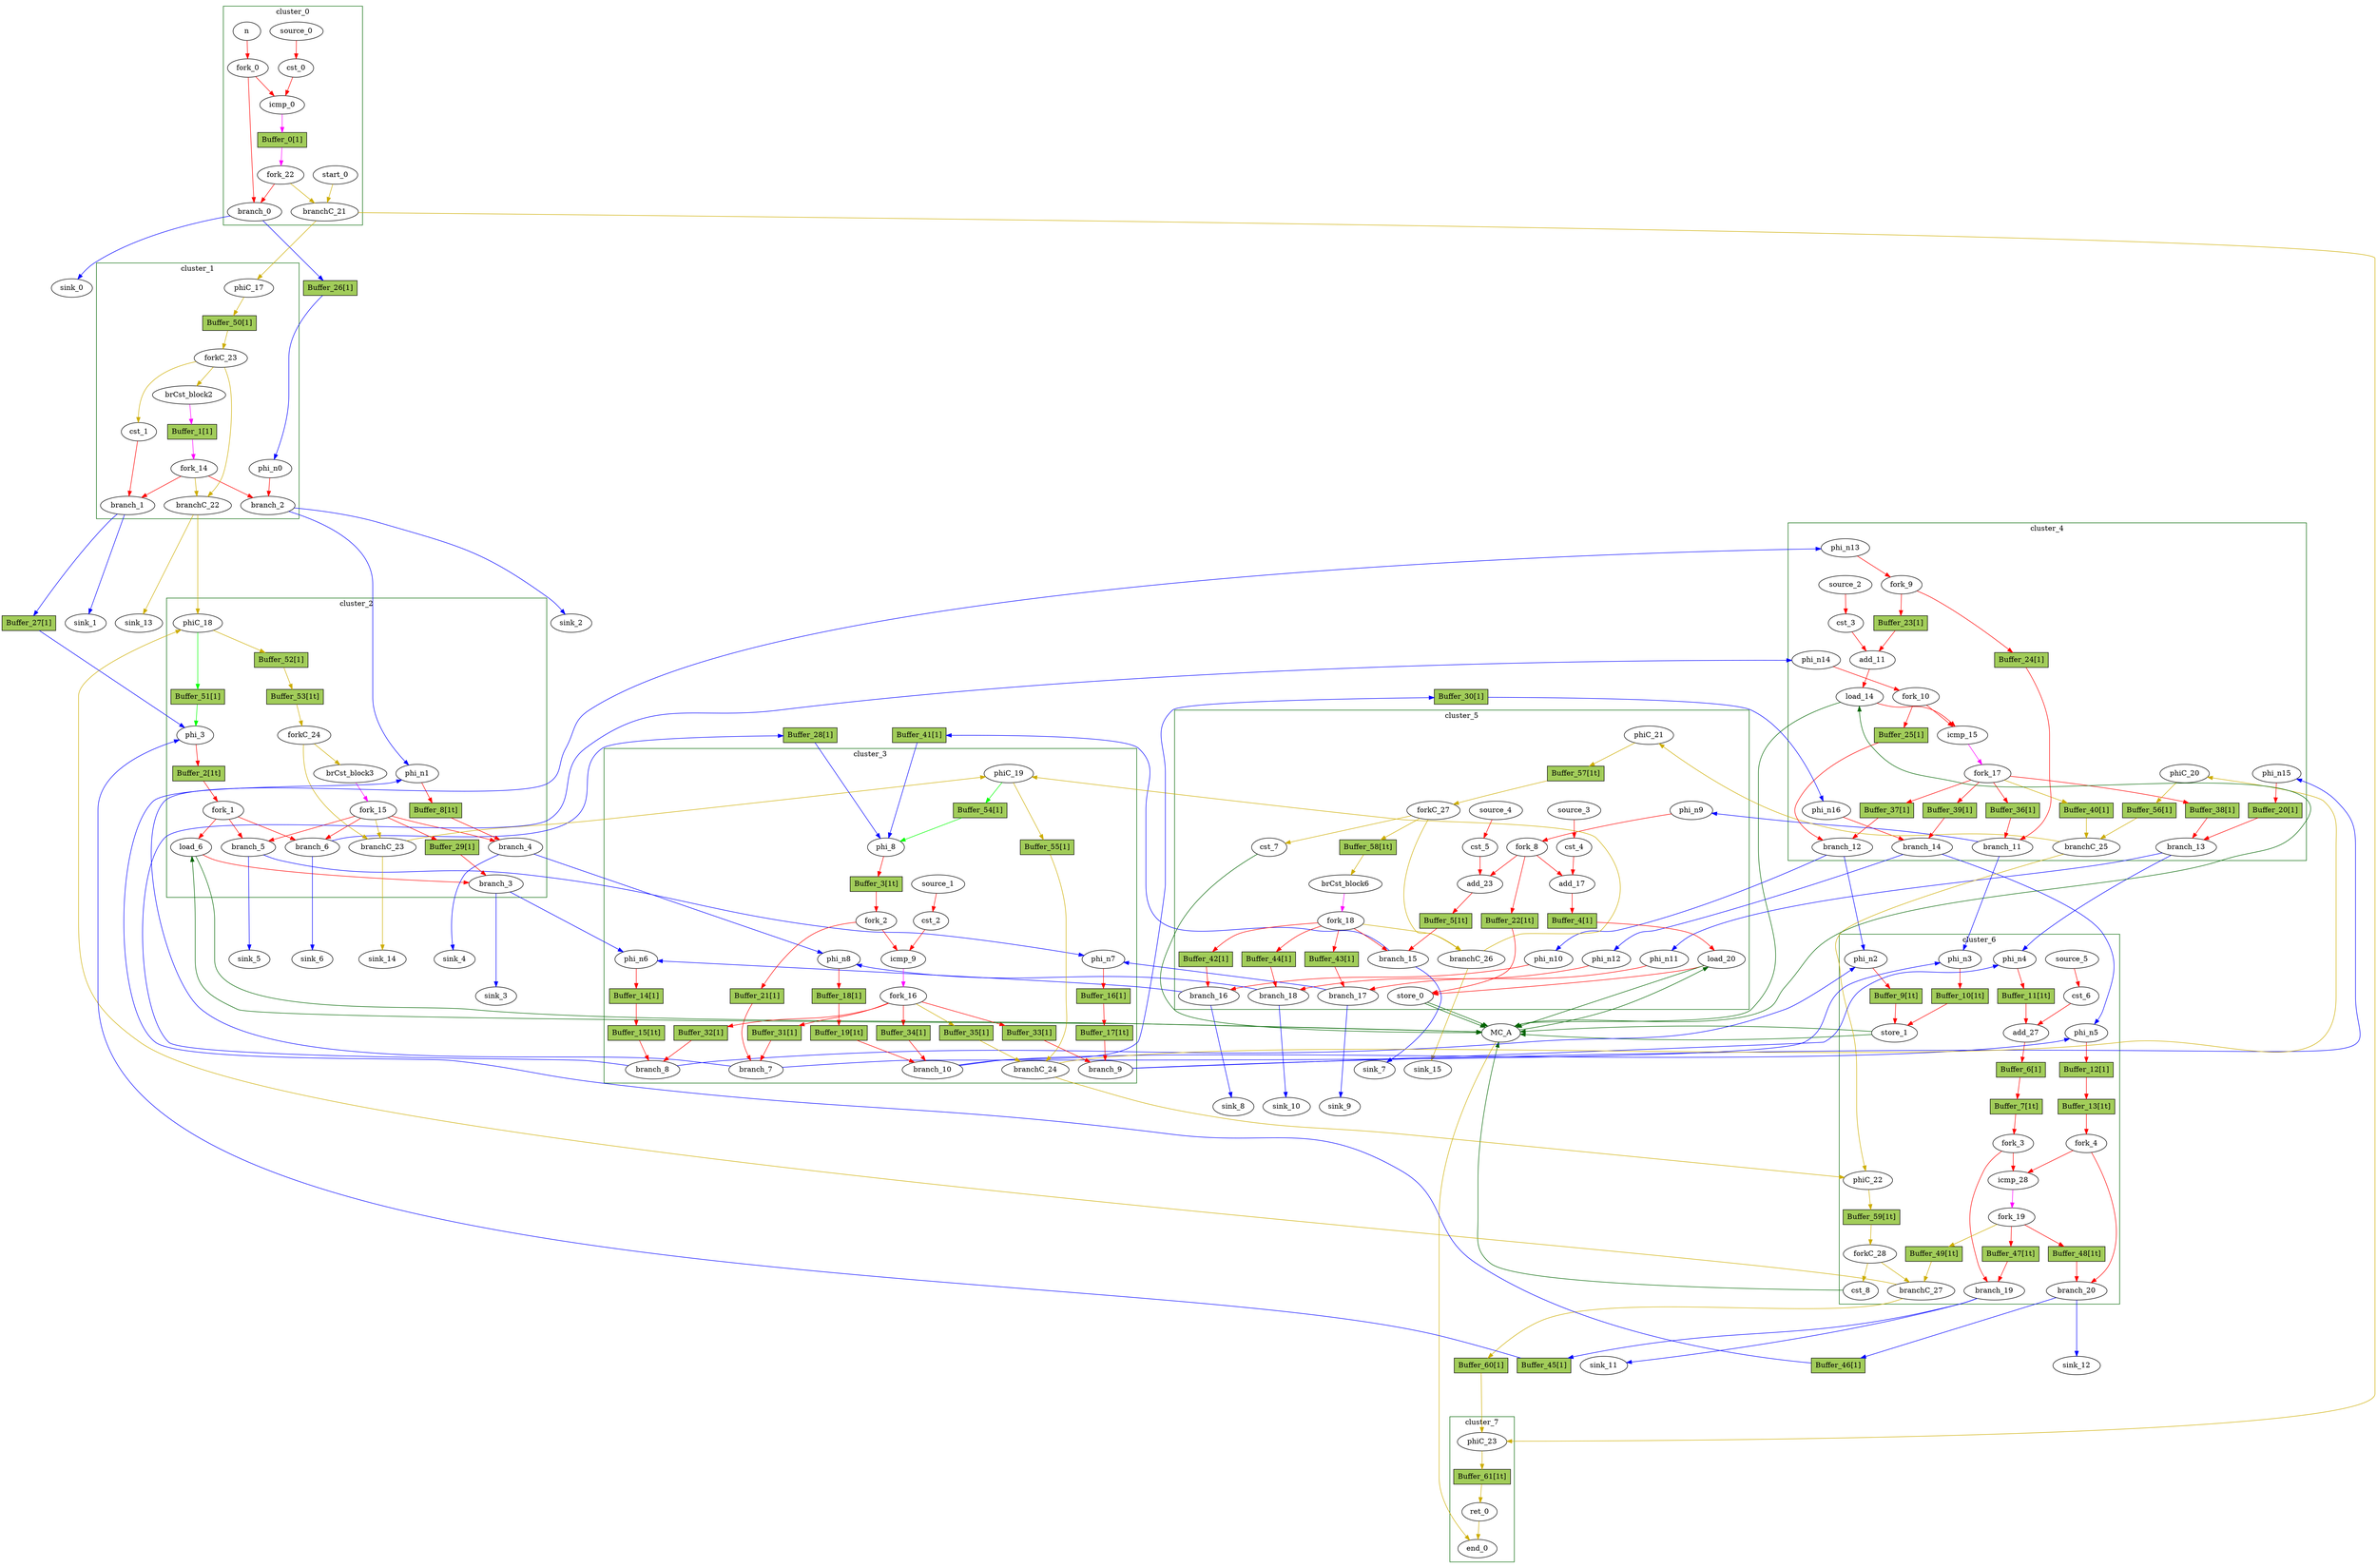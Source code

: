 Digraph G {
	splines=spline;
	subgraph cluster_cluster_6 {
	color = "darkgreen";
label = "cluster_6";
		"store_1" [type="Operator", in="in1:32 in2:32 ", out="out1:32 out2:32 ", bbID=7, II=1, delay=0.672, latency=0, op="mc_store_op", portId=1];
		"cst_6" [type="Constant", in="in1:1", out="out1:1", bbID=7, value="0x00000001"];
		"add_27" [type="Operator", in="in1:31 in2:31 ", out="out1:31 ", bbID=7, II=1, delay=2.287, latency=0, op="add_op"];
		"icmp_28" [type="Operator", in="in1:32 in2:32 ", out="out1:1 ", bbID=7, II=1, delay=1.907, latency=0, op="icmp_slt_op"];
		"phi_n2" [type="Merge", in="in1:32 in2:32 ", out="out1:32", bbID=7, delay=1.397];
		"phi_n3" [type="Merge", in="in1:32 in2:32 ", out="out1:32", bbID=7, delay=1.397];
		"phi_n4" [type="Merge", in="in1:31 in2:31 ", out="out1:31", bbID=7, delay=1.397];
		"phi_n5" [type="Merge", in="in1:32 in2:32 ", out="out1:32", bbID=7, delay=1.397];
		"fork_3" [type="Fork", in="in1:31", out="out1:31 out2:31 ", bbID=7];
		"fork_4" [type="Fork", in="in1:32", out="out1:32 out2:32 ", bbID=7];
		"branch_19" [type="Branch", in="in1:31 in2?:1", out="out1+:31 out2-:31", bbID=7];
		"branch_20" [type="Branch", in="in1:32 in2?:1", out="out1+:32 out2-:32", bbID=7];
		"fork_19" [type="Fork", in="in1:1", out="out1:1 out2:1 out3:1 ", bbID=7];
		"cst_8" [type="Constant", in="in1:1", out="out1:1", bbID=7, value="0x00000001"];
		"phiC_22" [type="Merge", in="in1:0 in2:0 ", out="out1:0", bbID=7, delay=0.0];
		"forkC_28" [type="Fork", in="in1:0", out="out1:0 out2:0 ", bbID=7];
		"branchC_27" [type="Branch", in="in1:0 in2?:1", out="out1+:0 out2-:0", bbID=7];
		"source_5" [type="Source", out="out1:1", bbID=7];
		"Buffer_6" [type="Buffer", in="in1:32", out="out1:32", bbID=3, slots=1, transparent=false, label="Buffer_6[1]", shape="box", style="filled", fillcolor="darkolivegreen3", height=0.4];
		"Buffer_7" [type="Buffer", in="in1:32", out="out1:32", bbID=3, slots=1, transparent=true, label="Buffer_7[1t]", shape="box", style="filled", fillcolor="darkolivegreen3", height=0.4];
		"Buffer_9" [type="Buffer", in="in1:32", out="out1:32", bbID=3, slots=1, transparent=true, label="Buffer_9[1t]", shape="box", style="filled", fillcolor="darkolivegreen3", height=0.4];
		"Buffer_10" [type="Buffer", in="in1:32", out="out1:32", bbID=3, slots=1, transparent=true, label="Buffer_10[1t]", shape="box", style="filled", fillcolor="darkolivegreen3", height=0.4];
		"Buffer_11" [type="Buffer", in="in1:32", out="out1:32", bbID=3, slots=1, transparent=true, label="Buffer_11[1t]", shape="box", style="filled", fillcolor="darkolivegreen3", height=0.4];
		"Buffer_12" [type="Buffer", in="in1:32", out="out1:32", bbID=3, slots=1, transparent=false, label="Buffer_12[1]", shape="box", style="filled", fillcolor="darkolivegreen3", height=0.4];
		"Buffer_13" [type="Buffer", in="in1:32", out="out1:32", bbID=3, slots=1, transparent=true, label="Buffer_13[1t]", shape="box", style="filled", fillcolor="darkolivegreen3", height=0.4];
		"Buffer_47" [type="Buffer", in="in1:32", out="out1:32", bbID=3, slots=1, transparent=true, label="Buffer_47[1t]", shape="box", style="filled", fillcolor="darkolivegreen3", height=0.4];
		"Buffer_48" [type="Buffer", in="in1:32", out="out1:32", bbID=3, slots=1, transparent=true, label="Buffer_48[1t]", shape="box", style="filled", fillcolor="darkolivegreen3", height=0.4];
		"Buffer_49" [type="Buffer", in="in1:32", out="out1:32", bbID=3, slots=1, transparent=true, label="Buffer_49[1t]", shape="box", style="filled", fillcolor="darkolivegreen3", height=0.4];
		"Buffer_59" [type="Buffer", in="in1:32", out="out1:32", bbID=3, slots=1, transparent=true, label="Buffer_59[1t]", shape="box", style="filled", fillcolor="darkolivegreen3", height=0.4];
	}
	subgraph cluster_cluster_2 {
	color = "darkgreen";
label = "cluster_2";
		"phi_3" [type="Mux", in="in1?:1 in2:31 in3:31 ", out="out1:31", bbID=3, delay=1.397];
		"load_6" [type="Operator", in="in1:32 in2:31 ", out="out1:32 out2:31 ", bbID=3, II=1, delay=1.412, latency=2, op="mc_load_op", portId=0];
		"brCst_block3" [type="Constant", in="in1:1", out="out1:1", bbID=3, value="0x1"];
		"phi_n1" [type="Merge", in="in1:32 in2:32 ", out="out1:32", bbID=3, delay=1.397];
		"fork_1" [type="Fork", in="in1:31", out="out1:31 out2:31 out3:31 ", bbID=3];
		"branch_3" [type="Branch", in="in1:32 in2?:1", out="out1+:32 out2-:32", bbID=3];
		"branch_4" [type="Branch", in="in1:32 in2?:1", out="out1+:32 out2-:32", bbID=3];
		"branch_5" [type="Branch", in="in1:31 in2?:1", out="out1+:31 out2-:31", bbID=3];
		"branch_6" [type="Branch", in="in1:31 in2?:1", out="out1+:31 out2-:31", bbID=3];
		"fork_15" [type="Fork", in="in1:1", out="out1:1 out2:1 out3:1 out4:1 out5:1 ", bbID=3];
		"phiC_18" [type="CntrlMerge", in="in1:0 in2:0 ", out="out1:0 out2?:1", bbID=3, delay=0.0];
		"forkC_24" [type="Fork", in="in1:0", out="out1:0 out2:0 ", bbID=3];
		"branchC_23" [type="Branch", in="in1:0 in2?:1", out="out1+:0 out2-:0", bbID=3];
		"Buffer_2" [type="Buffer", in="in1:32", out="out1:32", bbID=3, slots=1, transparent=true, label="Buffer_2[1t]", shape="box", style="filled", fillcolor="darkolivegreen3", height=0.4];
		"Buffer_8" [type="Buffer", in="in1:32", out="out1:32", bbID=3, slots=1, transparent=true, label="Buffer_8[1t]", shape="box", style="filled", fillcolor="darkolivegreen3", height=0.4];
		"Buffer_29" [type="Buffer", in="in1:32", out="out1:32", bbID=3, slots=1, transparent=false, label="Buffer_29[1]", shape="box", style="filled", fillcolor="darkolivegreen3", height=0.4];
		"Buffer_51" [type="Buffer", in="in1:32", out="out1:32", bbID=3, slots=1, transparent=false, label="Buffer_51[1]", shape="box", style="filled", fillcolor="darkolivegreen3", height=0.4];
		"Buffer_52" [type="Buffer", in="in1:32", out="out1:32", bbID=3, slots=1, transparent=false, label="Buffer_52[1]", shape="box", style="filled", fillcolor="darkolivegreen3", height=0.4];
		"Buffer_53" [type="Buffer", in="in1:32", out="out1:32", bbID=3, slots=1, transparent=true, label="Buffer_53[1t]", shape="box", style="filled", fillcolor="darkolivegreen3", height=0.4];
	}
	subgraph cluster_cluster_1 {
	color = "darkgreen";
label = "cluster_1";
		"brCst_block2" [type="Constant", in="in1:1", out="out1:1", bbID=2, value="0x1"];
		"cst_1" [type="Constant", in="in1:1", out="out1:1", bbID=2, value="0x00000001"];
		"phi_n0" [type="Merge", in="in1:32 ", out="out1:32", bbID=2, delay=0.0];
		"branch_1" [type="Branch", in="in1:1 in2?:1", out="out1+:1 out2-:1", bbID=2];
		"branch_2" [type="Branch", in="in1:32 in2?:1", out="out1+:32 out2-:32", bbID=2];
		"fork_14" [type="Fork", in="in1:1", out="out1:1 out2:1 out3:1 ", bbID=2];
		"phiC_17" [type="Merge", in="in1:0 ", out="out1:0", bbID=2, delay=0.0];
		"forkC_23" [type="Fork", in="in1:0", out="out1:0 out2:0 out3:0 ", bbID=2];
		"branchC_22" [type="Branch", in="in1:0 in2?:1", out="out1+:0 out2-:0", bbID=2];
		"Buffer_1" [type="Buffer", in="in1:32", out="out1:32", bbID=3, slots=1, transparent=false, label="Buffer_1[1]", shape="box", style="filled", fillcolor="darkolivegreen3", height=0.4];
		"Buffer_50" [type="Buffer", in="in1:32", out="out1:32", bbID=3, slots=1, transparent=false, label="Buffer_50[1]", shape="box", style="filled", fillcolor="darkolivegreen3", height=0.4];
	}
	subgraph cluster_cluster_4 {
	color = "darkgreen";
label = "cluster_4";
		"cst_3" [type="Constant", in="in1:32", out="out1:32", bbID=5, value="0xFFFFFFFF"];
		"add_11" [type="Operator", in="in1:32 in2:32 ", out="out1:32 ", bbID=5, II=1, delay=2.287, latency=0, op="add_op"];
		"load_14" [type="Operator", in="in1:32 in2:32 ", out="out1:32 out2:32 ", bbID=5, II=1, delay=1.412, latency=2, op="mc_load_op", portId=1];
		"icmp_15" [type="Operator", in="in1:32 in2:32 ", out="out1:1 ", bbID=5, II=1, delay=1.907, latency=0, op="icmp_sgt_op"];
		"phi_n13" [type="Merge", in="in1:32 ", out="out1:32", bbID=5, delay=0.0];
		"phi_n14" [type="Merge", in="in1:32 ", out="out1:32", bbID=5, delay=0.0];
		"phi_n15" [type="Merge", in="in1:31 ", out="out1:31", bbID=5, delay=0.0];
		"phi_n16" [type="Merge", in="in1:32 ", out="out1:32", bbID=5, delay=0.0];
		"fork_9" [type="Fork", in="in1:32", out="out1:32 out2:32 ", bbID=5];
		"fork_10" [type="Fork", in="in1:32", out="out1:32 out2:32 ", bbID=5];
		"branch_11" [type="Branch", in="in1:32 in2?:1", out="out1+:32 out2-:32", bbID=5];
		"branch_12" [type="Branch", in="in1:32 in2?:1", out="out1+:32 out2-:32", bbID=5];
		"branch_13" [type="Branch", in="in1:31 in2?:1", out="out1+:31 out2-:31", bbID=5];
		"branch_14" [type="Branch", in="in1:32 in2?:1", out="out1+:32 out2-:32", bbID=5];
		"fork_17" [type="Fork", in="in1:1", out="out1:1 out2:1 out3:1 out4:1 out5:1 ", bbID=5];
		"phiC_20" [type="Merge", in="in1:0 ", out="out1:0", bbID=5, delay=0.0];
		"branchC_25" [type="Branch", in="in1:0 in2?:1", out="out1+:0 out2-:0", bbID=5];
		"source_2" [type="Source", out="out1:32", bbID=5];
		"Buffer_20" [type="Buffer", in="in1:32", out="out1:32", bbID=3, slots=1, transparent=false, label="Buffer_20[1]", shape="box", style="filled", fillcolor="darkolivegreen3", height=0.4];
		"Buffer_23" [type="Buffer", in="in1:32", out="out1:32", bbID=3, slots=1, transparent=false, label="Buffer_23[1]", shape="box", style="filled", fillcolor="darkolivegreen3", height=0.4];
		"Buffer_24" [type="Buffer", in="in1:32", out="out1:32", bbID=3, slots=1, transparent=false, label="Buffer_24[1]", shape="box", style="filled", fillcolor="darkolivegreen3", height=0.4];
		"Buffer_25" [type="Buffer", in="in1:32", out="out1:32", bbID=3, slots=1, transparent=false, label="Buffer_25[1]", shape="box", style="filled", fillcolor="darkolivegreen3", height=0.4];
		"Buffer_36" [type="Buffer", in="in1:32", out="out1:32", bbID=3, slots=1, transparent=false, label="Buffer_36[1]", shape="box", style="filled", fillcolor="darkolivegreen3", height=0.4];
		"Buffer_37" [type="Buffer", in="in1:32", out="out1:32", bbID=3, slots=1, transparent=false, label="Buffer_37[1]", shape="box", style="filled", fillcolor="darkolivegreen3", height=0.4];
		"Buffer_38" [type="Buffer", in="in1:32", out="out1:32", bbID=3, slots=1, transparent=false, label="Buffer_38[1]", shape="box", style="filled", fillcolor="darkolivegreen3", height=0.4];
		"Buffer_39" [type="Buffer", in="in1:32", out="out1:32", bbID=3, slots=1, transparent=false, label="Buffer_39[1]", shape="box", style="filled", fillcolor="darkolivegreen3", height=0.4];
		"Buffer_40" [type="Buffer", in="in1:32", out="out1:32", bbID=3, slots=1, transparent=false, label="Buffer_40[1]", shape="box", style="filled", fillcolor="darkolivegreen3", height=0.4];
		"Buffer_56" [type="Buffer", in="in1:32", out="out1:32", bbID=3, slots=1, transparent=false, label="Buffer_56[1]", shape="box", style="filled", fillcolor="darkolivegreen3", height=0.4];
	}
	subgraph cluster_cluster_5 {
	color = "darkgreen";
label = "cluster_5";
		"cst_4" [type="Constant", in="in1:32", out="out1:32", bbID=6, value="0xFFFFFFFF"];
		"add_17" [type="Operator", in="in1:32 in2:32 ", out="out1:32 ", bbID=6, II=1, delay=2.287, latency=0, op="add_op"];
		"load_20" [type="Operator", in="in1:32 in2:32 ", out="out1:32 out2:32 ", bbID=6, II=1, delay=1.412, latency=2, op="mc_load_op", portId=2];
		"store_0" [type="Operator", in="in1:32 in2:32 ", out="out1:32 out2:32 ", bbID=6, II=1, delay=0.672, latency=0, op="mc_store_op", portId=0];
		"cst_5" [type="Constant", in="in1:32", out="out1:32", bbID=6, value="0xFFFFFFFF"];
		"add_23" [type="Operator", in="in1:32 in2:32 ", out="out1:32 ", bbID=6, II=1, delay=2.287, latency=0, op="add_op"];
		"brCst_block6" [type="Constant", in="in1:1", out="out1:1", bbID=6, value="0x1"];
		"phi_n9" [type="Merge", in="in1:32 ", out="out1:32", bbID=6, delay=0.0];
		"phi_n10" [type="Merge", in="in1:32 ", out="out1:32", bbID=6, delay=0.0];
		"phi_n11" [type="Merge", in="in1:31 ", out="out1:31", bbID=6, delay=0.0];
		"phi_n12" [type="Merge", in="in1:32 ", out="out1:32", bbID=6, delay=0.0];
		"fork_8" [type="Fork", in="in1:32", out="out1:32 out2:32 out3:32 ", bbID=6];
		"branch_15" [type="Branch", in="in1:32 in2?:1", out="out1+:32 out2-:32", bbID=6];
		"branch_16" [type="Branch", in="in1:32 in2?:1", out="out1+:32 out2-:32", bbID=6];
		"branch_17" [type="Branch", in="in1:31 in2?:1", out="out1+:31 out2-:31", bbID=6];
		"branch_18" [type="Branch", in="in1:32 in2?:1", out="out1+:32 out2-:32", bbID=6];
		"fork_18" [type="Fork", in="in1:1", out="out1:1 out2:1 out3:1 out4:1 out5:1 ", bbID=6];
		"cst_7" [type="Constant", in="in1:1", out="out1:1", bbID=6, value="0x00000001"];
		"phiC_21" [type="Merge", in="in1:0 ", out="out1:0", bbID=6, delay=0.0];
		"forkC_27" [type="Fork", in="in1:0", out="out1:0 out2:0 out3:0 ", bbID=6];
		"branchC_26" [type="Branch", in="in1:0 in2?:1", out="out1+:0 out2-:0", bbID=6];
		"source_3" [type="Source", out="out1:32", bbID=6];
		"source_4" [type="Source", out="out1:32", bbID=6];
		"Buffer_4" [type="Buffer", in="in1:32", out="out1:32", bbID=3, slots=1, transparent=false, label="Buffer_4[1]", shape="box", style="filled", fillcolor="darkolivegreen3", height=0.4];
		"Buffer_5" [type="Buffer", in="in1:32", out="out1:32", bbID=3, slots=1, transparent=true, label="Buffer_5[1t]", shape="box", style="filled", fillcolor="darkolivegreen3", height=0.4];
		"Buffer_22" [type="Buffer", in="in1:32", out="out1:32", bbID=3, slots=1, transparent=true, label="Buffer_22[1t]", shape="box", style="filled", fillcolor="darkolivegreen3", height=0.4];
		"Buffer_42" [type="Buffer", in="in1:32", out="out1:32", bbID=3, slots=1, transparent=false, label="Buffer_42[1]", shape="box", style="filled", fillcolor="darkolivegreen3", height=0.4];
		"Buffer_43" [type="Buffer", in="in1:32", out="out1:32", bbID=3, slots=1, transparent=false, label="Buffer_43[1]", shape="box", style="filled", fillcolor="darkolivegreen3", height=0.4];
		"Buffer_44" [type="Buffer", in="in1:32", out="out1:32", bbID=3, slots=1, transparent=false, label="Buffer_44[1]", shape="box", style="filled", fillcolor="darkolivegreen3", height=0.4];
		"Buffer_57" [type="Buffer", in="in1:32", out="out1:32", bbID=3, slots=1, transparent=true, label="Buffer_57[1t]", shape="box", style="filled", fillcolor="darkolivegreen3", height=0.4];
		"Buffer_58" [type="Buffer", in="in1:32", out="out1:32", bbID=3, slots=1, transparent=true, label="Buffer_58[1t]", shape="box", style="filled", fillcolor="darkolivegreen3", height=0.4];
	}
	subgraph cluster_cluster_3 {
	color = "darkgreen";
label = "cluster_3";
		"phi_8" [type="Mux", in="in1?:1 in2:32 in3:32 ", out="out1:32", bbID=4, delay=1.397];
		"cst_2" [type="Constant", in="in1:1", out="out1:1", bbID=4, value="0x00000000"];
		"icmp_9" [type="Operator", in="in1:32 in2:32 ", out="out1:1 ", bbID=4, II=1, delay=1.907, latency=0, op="icmp_sgt_op"];
		"phi_n6" [type="Merge", in="in1:32 in2:32 ", out="out1:32", bbID=4, delay=1.397];
		"phi_n7" [type="Merge", in="in1:31 in2:31 ", out="out1:31", bbID=4, delay=1.397];
		"phi_n8" [type="Merge", in="in1:32 in2:32 ", out="out1:32", bbID=4, delay=1.397];
		"fork_2" [type="Fork", in="in1:32", out="out1:32 out2:32 ", bbID=4];
		"branch_7" [type="Branch", in="in1:32 in2?:1", out="out1+:32 out2-:32", bbID=4];
		"branch_8" [type="Branch", in="in1:32 in2?:1", out="out1+:32 out2-:32", bbID=4];
		"branch_9" [type="Branch", in="in1:31 in2?:1", out="out1+:31 out2-:31", bbID=4];
		"branch_10" [type="Branch", in="in1:32 in2?:1", out="out1+:32 out2-:32", bbID=4];
		"fork_16" [type="Fork", in="in1:1", out="out1:1 out2:1 out3:1 out4:1 out5:1 ", bbID=4];
		"phiC_19" [type="CntrlMerge", in="in1:0 in2:0 ", out="out1:0 out2?:1", bbID=4, delay=0.0];
		"branchC_24" [type="Branch", in="in1:0 in2?:1", out="out1+:0 out2-:0", bbID=4];
		"source_1" [type="Source", out="out1:1", bbID=4];
		"Buffer_3" [type="Buffer", in="in1:32", out="out1:32", bbID=3, slots=1, transparent=true, label="Buffer_3[1t]", shape="box", style="filled", fillcolor="darkolivegreen3", height=0.4];
		"Buffer_14" [type="Buffer", in="in1:32", out="out1:32", bbID=3, slots=1, transparent=false, label="Buffer_14[1]", shape="box", style="filled", fillcolor="darkolivegreen3", height=0.4];
		"Buffer_15" [type="Buffer", in="in1:32", out="out1:32", bbID=3, slots=1, transparent=true, label="Buffer_15[1t]", shape="box", style="filled", fillcolor="darkolivegreen3", height=0.4];
		"Buffer_16" [type="Buffer", in="in1:32", out="out1:32", bbID=3, slots=1, transparent=false, label="Buffer_16[1]", shape="box", style="filled", fillcolor="darkolivegreen3", height=0.4];
		"Buffer_17" [type="Buffer", in="in1:32", out="out1:32", bbID=3, slots=1, transparent=true, label="Buffer_17[1t]", shape="box", style="filled", fillcolor="darkolivegreen3", height=0.4];
		"Buffer_18" [type="Buffer", in="in1:32", out="out1:32", bbID=3, slots=1, transparent=false, label="Buffer_18[1]", shape="box", style="filled", fillcolor="darkolivegreen3", height=0.4];
		"Buffer_19" [type="Buffer", in="in1:32", out="out1:32", bbID=3, slots=1, transparent=true, label="Buffer_19[1t]", shape="box", style="filled", fillcolor="darkolivegreen3", height=0.4];
		"Buffer_21" [type="Buffer", in="in1:32", out="out1:32", bbID=3, slots=1, transparent=false, label="Buffer_21[1]", shape="box", style="filled", fillcolor="darkolivegreen3", height=0.4];
		"Buffer_31" [type="Buffer", in="in1:32", out="out1:32", bbID=3, slots=1, transparent=false, label="Buffer_31[1]", shape="box", style="filled", fillcolor="darkolivegreen3", height=0.4];
		"Buffer_32" [type="Buffer", in="in1:32", out="out1:32", bbID=3, slots=1, transparent=false, label="Buffer_32[1]", shape="box", style="filled", fillcolor="darkolivegreen3", height=0.4];
		"Buffer_33" [type="Buffer", in="in1:32", out="out1:32", bbID=3, slots=1, transparent=false, label="Buffer_33[1]", shape="box", style="filled", fillcolor="darkolivegreen3", height=0.4];
		"Buffer_34" [type="Buffer", in="in1:32", out="out1:32", bbID=3, slots=1, transparent=false, label="Buffer_34[1]", shape="box", style="filled", fillcolor="darkolivegreen3", height=0.4];
		"Buffer_35" [type="Buffer", in="in1:32", out="out1:32", bbID=3, slots=1, transparent=false, label="Buffer_35[1]", shape="box", style="filled", fillcolor="darkolivegreen3", height=0.4];
		"Buffer_54" [type="Buffer", in="in1:32", out="out1:32", bbID=3, slots=1, transparent=false, label="Buffer_54[1]", shape="box", style="filled", fillcolor="darkolivegreen3", height=0.4];
		"Buffer_55" [type="Buffer", in="in1:32", out="out1:32", bbID=3, slots=1, transparent=false, label="Buffer_55[1]", shape="box", style="filled", fillcolor="darkolivegreen3", height=0.4];
	}
	subgraph cluster_cluster_7 {
	color = "darkgreen";
label = "cluster_7";
		"ret_0" [type="Operator", in="in1:0 ", out="out1:0 ", bbID=8, II=1, delay=0.0, latency=0, op="ret_op"];
		"end_0" [type="Exit", in="in1:0*e in2:0 ", out="out1:0", bbID=0];
		"phiC_23" [type="Merge", in="in1:0 in2:0 ", out="out1:0", bbID=8, delay=0.0];
		"Buffer_61" [type="Buffer", in="in1:32", out="out1:32", bbID=3, slots=1, transparent=true, label="Buffer_61[1t]", shape="box", style="filled", fillcolor="darkolivegreen3", height=0.4];
	}
	subgraph cluster_cluster_0 {
	color = "darkgreen";
label = "cluster_0";
		"n" [type="Entry", in="in1:32", out="out1:32", bbID=1];
		"cst_0" [type="Constant", in="in1:2", out="out1:2", bbID=1, value="0x00000002"];
		"icmp_0" [type="Operator", in="in1:32 in2:32 ", out="out1:1 ", bbID=1, II=1, delay=1.907, latency=0, op="icmp_slt_op"];
		"fork_0" [type="Fork", in="in1:32", out="out1:32 out2:32 ", bbID=1];
		"branch_0" [type="Branch", in="in1:32 in2?:1", out="out1+:32 out2-:32", bbID=1];
		"start_0" [type="Entry", in="in1:0", out="out1:0", bbID=1, control="true"];
		"branchC_21" [type="Branch", in="in1:0 in2?:1", out="out1+:0 out2-:0", bbID=1];
		"fork_22" [type="Fork", in="in1:1", out="out1:1 out2:1 ", bbID=1];
		"source_0" [type="Source", out="out1:2", bbID=1];
		"Buffer_0" [type="Buffer", in="in1:32", out="out1:32", bbID=3, slots=1, transparent=false, label="Buffer_0[1]", shape="box", style="filled", fillcolor="darkolivegreen3", height=0.4];
	}
		"MC_A" [type="MC", in="in1:32*c0 in2:32*c1 in3:32*l0a in4:32*l1a in5:32*l2a in6:32*s0a in7:32*s0d in8:32*s1a in9:32*s1d ", out="out1:32*l0d out2:32*l1d out3:32*l2d out4:0*e ", bbID=0, bbcount=2, ldcount=3, memory="A", stcount=2];
		"sink_0" [type="Sink", in="in1:32", bbID=0];
		"sink_1" [type="Sink", in="in1:1", bbID=0];
		"sink_2" [type="Sink", in="in1:32", bbID=0];
		"sink_3" [type="Sink", in="in1:32", bbID=0];
		"sink_4" [type="Sink", in="in1:32", bbID=0];
		"sink_5" [type="Sink", in="in1:31", bbID=0];
		"sink_6" [type="Sink", in="in1:31", bbID=0];
		"sink_7" [type="Sink", in="in1:32", bbID=0];
		"sink_8" [type="Sink", in="in1:32", bbID=0];
		"sink_9" [type="Sink", in="in1:31", bbID=0];
		"sink_10" [type="Sink", in="in1:32", bbID=0];
		"sink_11" [type="Sink", in="in1:31", bbID=0];
		"sink_12" [type="Sink", in="in1:32", bbID=0];
		"sink_13" [type="Sink", in="in1:0", bbID=0];
		"sink_14" [type="Sink", in="in1:0", bbID=0];
		"sink_15" [type="Sink", in="in1:0", bbID=0];
		"Buffer_26" [type="Buffer", in="in1:32", out="out1:32", bbID=3, slots=1, transparent=false, label="Buffer_26[1]", shape="box", style="filled", fillcolor="darkolivegreen3", height=0.4];
		"Buffer_27" [type="Buffer", in="in1:32", out="out1:32", bbID=3, slots=1, transparent=false, label="Buffer_27[1]", shape="box", style="filled", fillcolor="darkolivegreen3", height=0.4];
		"Buffer_28" [type="Buffer", in="in1:32", out="out1:32", bbID=3, slots=1, transparent=false, label="Buffer_28[1]", shape="box", style="filled", fillcolor="darkolivegreen3", height=0.4];
		"Buffer_30" [type="Buffer", in="in1:32", out="out1:32", bbID=3, slots=1, transparent=false, label="Buffer_30[1]", shape="box", style="filled", fillcolor="darkolivegreen3", height=0.4];
		"Buffer_41" [type="Buffer", in="in1:32", out="out1:32", bbID=3, slots=1, transparent=false, label="Buffer_41[1]", shape="box", style="filled", fillcolor="darkolivegreen3", height=0.4];
		"Buffer_45" [type="Buffer", in="in1:32", out="out1:32", bbID=3, slots=1, transparent=false, label="Buffer_45[1]", shape="box", style="filled", fillcolor="darkolivegreen3", height=0.4];
		"Buffer_46" [type="Buffer", in="in1:32", out="out1:32", bbID=3, slots=1, transparent=false, label="Buffer_46[1]", shape="box", style="filled", fillcolor="darkolivegreen3", height=0.4];
		"Buffer_60" [type="Buffer", in="in1:32", out="out1:32", bbID=3, slots=1, transparent=false, label="Buffer_60[1]", shape="box", style="filled", fillcolor="darkolivegreen3", height=0.4];
		"n" -> "fork_0" [color = "red", from = "out1", to = "in1"];
		"cst_0" -> "icmp_0" [color = "red", from = "out1", to = "in2"];
		"icmp_0" -> "Buffer_0" [color = "magenta", from = "out1", to = "in1"];
		"brCst_block2" -> "Buffer_1" [color = "magenta", from = "out1", to = "in1"];
		"cst_1" -> "branch_1" [color = "red", from = "out1", to = "in1"];
		"phi_3" -> "Buffer_2" [color = "red", from = "out1", to = "in1"];
		"load_6" -> "branch_3" [color = "red", from = "out1", to = "in1"];
		"load_6" -> "MC_A" [color = "darkgreen", mem_address = "true", from = "out2", to = "in3"];
		"brCst_block3" -> "fork_15" [color = "magenta", from = "out1", to = "in1"];
		"phi_8" -> "Buffer_3" [color = "red", from = "out1", to = "in1"];
		"cst_2" -> "icmp_9" [color = "red", from = "out1", to = "in2"];
		"icmp_9" -> "fork_16" [color = "magenta", from = "out1", to = "in1"];
		"cst_3" -> "add_11" [color = "red", from = "out1", to = "in2"];
		"add_11" -> "load_14" [color = "red", from = "out1", to = "in2"];
		"load_14" -> "icmp_15" [color = "red", from = "out1", to = "in1"];
		"load_14" -> "MC_A" [color = "darkgreen", mem_address = "true", from = "out2", to = "in4"];
		"icmp_15" -> "fork_17" [color = "magenta", from = "out1", to = "in1"];
		"cst_4" -> "add_17" [color = "red", from = "out1", to = "in2"];
		"add_17" -> "Buffer_4" [color = "red", from = "out1", to = "in1"];
		"load_20" -> "store_0" [color = "red", from = "out1", to = "in1"];
		"load_20" -> "MC_A" [color = "darkgreen", mem_address = "true", from = "out2", to = "in5"];
		"store_0" -> "MC_A" [color = "darkgreen", mem_address = "true", from = "out2", to = "in6"];
		"store_0" -> "MC_A" [color = "darkgreen", mem_address = "false", from = "out1", to = "in7"];
		"cst_5" -> "add_23" [color = "red", from = "out1", to = "in2"];
		"add_23" -> "Buffer_5" [color = "red", from = "out1", to = "in1"];
		"brCst_block6" -> "fork_18" [color = "magenta", from = "out1", to = "in1"];
		"store_1" -> "MC_A" [color = "darkgreen", mem_address = "true", from = "out2", to = "in8"];
		"store_1" -> "MC_A" [color = "darkgreen", mem_address = "false", from = "out1", to = "in9"];
		"cst_6" -> "add_27" [color = "red", from = "out1", to = "in2"];
		"add_27" -> "Buffer_6" [color = "red", from = "out1", to = "in1"];
		"icmp_28" -> "fork_19" [color = "magenta", from = "out1", to = "in1"];
		"ret_0" -> "end_0" [color = "gold3", from = "out1", to = "in2"];
		"phi_n0" -> "branch_2" [color = "red", from = "out1", to = "in1"];
		"phi_n1" -> "Buffer_8" [color = "red", from = "out1", to = "in1"];
		"phi_n2" -> "Buffer_9" [color = "red", from = "out1", to = "in1"];
		"phi_n3" -> "Buffer_10" [color = "red", from = "out1", to = "in1"];
		"phi_n4" -> "Buffer_11" [color = "red", from = "out1", to = "in1"];
		"phi_n5" -> "Buffer_12" [color = "red", from = "out1", to = "in1"];
		"phi_n6" -> "Buffer_14" [color = "red", from = "out1", to = "in1"];
		"phi_n7" -> "Buffer_16" [color = "red", from = "out1", to = "in1"];
		"phi_n8" -> "Buffer_18" [color = "red", from = "out1", to = "in1"];
		"phi_n9" -> "fork_8" [color = "red", from = "out1", to = "in1"];
		"phi_n10" -> "branch_16" [color = "red", from = "out1", to = "in1"];
		"phi_n11" -> "branch_17" [color = "red", from = "out1", to = "in1"];
		"phi_n12" -> "branch_18" [color = "red", from = "out1", to = "in1"];
		"phi_n13" -> "fork_9" [color = "red", from = "out1", to = "in1"];
		"phi_n14" -> "fork_10" [color = "red", from = "out1", to = "in1"];
		"phi_n15" -> "Buffer_20" [color = "red", from = "out1", to = "in1"];
		"phi_n16" -> "branch_14" [color = "red", from = "out1", to = "in1"];
		"fork_0" -> "icmp_0" [color = "red", from = "out1", to = "in1"];
		"fork_0" -> "branch_0" [color = "red", from = "out2", to = "in1"];
		"fork_1" -> "load_6" [color = "red", from = "out1", to = "in2"];
		"fork_1" -> "branch_5" [color = "red", from = "out2", to = "in1"];
		"fork_1" -> "branch_6" [color = "red", from = "out3", to = "in1"];
		"fork_2" -> "icmp_9" [color = "red", from = "out1", to = "in1"];
		"fork_2" -> "Buffer_21" [color = "red", from = "out2", to = "in1"];
		"fork_3" -> "icmp_28" [color = "red", from = "out1", to = "in1"];
		"fork_3" -> "branch_19" [color = "red", from = "out2", to = "in1"];
		"fork_4" -> "icmp_28" [color = "red", from = "out1", to = "in2"];
		"fork_4" -> "branch_20" [color = "red", from = "out2", to = "in1"];
		"fork_8" -> "add_17" [color = "red", from = "out1", to = "in1"];
		"fork_8" -> "add_23" [color = "red", from = "out3", to = "in1"];
		"fork_8" -> "Buffer_22" [color = "red", from = "out2", to = "in1"];
		"fork_9" -> "Buffer_23" [color = "red", from = "out1", to = "in1"];
		"fork_9" -> "Buffer_24" [color = "red", from = "out2", to = "in1"];
		"fork_10" -> "icmp_15" [color = "red", from = "out1", to = "in2"];
		"fork_10" -> "Buffer_25" [color = "red", from = "out2", to = "in1"];
		"branch_0" -> "sink_0" [color = "blue", from = "out1", to = "in1", minlen = 3];
		"branch_0" -> "Buffer_26" [color = "blue", from = "out2", to = "in1", minlen = 3];
		"branch_1" -> "sink_1" [color = "blue", from = "out2", to = "in1", minlen = 3];
		"branch_1" -> "Buffer_27" [color = "blue", from = "out1", to = "in1", minlen = 3];
		"branch_2" -> "phi_n1" [color = "blue", from = "out1", to = "in1", minlen = 3];
		"branch_2" -> "sink_2" [color = "blue", from = "out2", to = "in1", minlen = 3];
		"fork_14" -> "branch_1" [color = "red", from = "out2", to = "in2"];
		"fork_14" -> "branch_2" [color = "red", from = "out1", to = "in2"];
		"fork_14" -> "branchC_22" [color = "gold3", from = "out3", to = "in2"];
		"branch_3" -> "phi_n6" [color = "blue", from = "out1", to = "in1", minlen = 3];
		"branch_3" -> "sink_3" [color = "blue", from = "out2", to = "in1", minlen = 3];
		"branch_4" -> "phi_n8" [color = "blue", from = "out1", to = "in1", minlen = 3];
		"branch_4" -> "sink_4" [color = "blue", from = "out2", to = "in1", minlen = 3];
		"branch_5" -> "phi_n7" [color = "blue", from = "out1", to = "in1", minlen = 3];
		"branch_5" -> "sink_5" [color = "blue", from = "out2", to = "in1", minlen = 3];
		"branch_6" -> "sink_6" [color = "blue", from = "out2", to = "in1", minlen = 3];
		"branch_6" -> "Buffer_28" [color = "blue", from = "out1", to = "in1", minlen = 3];
		"fork_15" -> "branch_4" [color = "red", from = "out3", to = "in2"];
		"fork_15" -> "branch_5" [color = "red", from = "out2", to = "in2"];
		"fork_15" -> "branch_6" [color = "red", from = "out1", to = "in2"];
		"fork_15" -> "branchC_23" [color = "gold3", from = "out5", to = "in2"];
		"fork_15" -> "Buffer_29" [color = "red", from = "out4", to = "in1"];
		"branch_7" -> "phi_n3" [color = "blue", from = "out2", to = "in1", minlen = 3];
		"branch_7" -> "phi_n13" [color = "blue", from = "out1", to = "in1", minlen = 3];
		"branch_8" -> "phi_n2" [color = "blue", from = "out2", to = "in1", minlen = 3];
		"branch_8" -> "phi_n14" [color = "blue", from = "out1", to = "in1", minlen = 3];
		"branch_9" -> "phi_n4" [color = "blue", from = "out2", to = "in1", minlen = 3];
		"branch_9" -> "phi_n15" [color = "blue", from = "out1", to = "in1", minlen = 3];
		"branch_10" -> "phi_n5" [color = "blue", from = "out2", to = "in1", minlen = 3];
		"branch_10" -> "Buffer_30" [color = "blue", from = "out1", to = "in1", minlen = 3];
		"fork_16" -> "Buffer_31" [color = "red", from = "out4", to = "in1"];
		"fork_16" -> "Buffer_32" [color = "red", from = "out3", to = "in1"];
		"fork_16" -> "Buffer_33" [color = "red", from = "out2", to = "in1"];
		"fork_16" -> "Buffer_34" [color = "red", from = "out1", to = "in1"];
		"fork_16" -> "Buffer_35" [color = "gold3", from = "out5", to = "in1"];
		"branch_11" -> "phi_n3" [color = "blue", from = "out2", to = "in2", minlen = 3];
		"branch_11" -> "phi_n9" [color = "blue", from = "out1", to = "in1", minlen = 3];
		"branch_12" -> "phi_n2" [color = "blue", from = "out2", to = "in2", minlen = 3];
		"branch_12" -> "phi_n10" [color = "blue", from = "out1", to = "in1", minlen = 3];
		"branch_13" -> "phi_n4" [color = "blue", from = "out2", to = "in2", minlen = 3];
		"branch_13" -> "phi_n11" [color = "blue", from = "out1", to = "in1", minlen = 3];
		"branch_14" -> "phi_n5" [color = "blue", from = "out2", to = "in2", minlen = 3];
		"branch_14" -> "phi_n12" [color = "blue", from = "out1", to = "in1", minlen = 3];
		"fork_17" -> "Buffer_36" [color = "red", from = "out4", to = "in1"];
		"fork_17" -> "Buffer_37" [color = "red", from = "out3", to = "in1"];
		"fork_17" -> "Buffer_38" [color = "red", from = "out2", to = "in1"];
		"fork_17" -> "Buffer_39" [color = "red", from = "out1", to = "in1"];
		"fork_17" -> "Buffer_40" [color = "gold3", from = "out5", to = "in1"];
		"branch_15" -> "sink_7" [color = "blue", from = "out2", to = "in1", minlen = 3];
		"branch_15" -> "Buffer_41" [color = "blue", from = "out1", to = "in1", minlen = 3];
		"branch_16" -> "phi_n6" [color = "blue", from = "out1", to = "in2", minlen = 3];
		"branch_16" -> "sink_8" [color = "blue", from = "out2", to = "in1", minlen = 3];
		"branch_17" -> "phi_n7" [color = "blue", from = "out1", to = "in2", minlen = 3];
		"branch_17" -> "sink_9" [color = "blue", from = "out2", to = "in1", minlen = 3];
		"branch_18" -> "phi_n8" [color = "blue", from = "out1", to = "in2", minlen = 3];
		"branch_18" -> "sink_10" [color = "blue", from = "out2", to = "in1", minlen = 3];
		"fork_18" -> "branch_15" [color = "red", from = "out4", to = "in2"];
		"fork_18" -> "branchC_26" [color = "gold3", from = "out5", to = "in2"];
		"fork_18" -> "Buffer_42" [color = "red", from = "out3", to = "in1"];
		"fork_18" -> "Buffer_43" [color = "red", from = "out2", to = "in1"];
		"fork_18" -> "Buffer_44" [color = "red", from = "out1", to = "in1"];
		"branch_19" -> "sink_11" [color = "blue", from = "out2", to = "in1", minlen = 3];
		"branch_19" -> "Buffer_45" [color = "blue", from = "out1", to = "in1", minlen = 3];
		"branch_20" -> "sink_12" [color = "blue", from = "out2", to = "in1", minlen = 3];
		"branch_20" -> "Buffer_46" [color = "blue", from = "out1", to = "in1", minlen = 3];
		"fork_19" -> "Buffer_47" [color = "red", from = "out2", to = "in1"];
		"fork_19" -> "Buffer_48" [color = "red", from = "out1", to = "in1"];
		"fork_19" -> "Buffer_49" [color = "gold3", from = "out3", to = "in1"];
		"MC_A" -> "load_6" [color = "darkgreen", mem_address = "false", from = "out1", to = "in1"];
		"MC_A" -> "load_14" [color = "darkgreen", mem_address = "false", from = "out2", to = "in1"];
		"MC_A" -> "load_20" [color = "darkgreen", mem_address = "false", from = "out3", to = "in1"];
		"MC_A" -> "end_0" [color = "gold3", from = "out4", to = "in1"];
		"cst_7" -> "MC_A" [color = "darkgreen", from = "out1", to = "in1"];
		"cst_8" -> "MC_A" [color = "darkgreen", from = "out1", to = "in2"];
		"start_0" -> "branchC_21" [color = "gold3", from = "out1", to = "in1"];
		"branchC_21" -> "phiC_17" [color = "gold3", from = "out2", to = "in1", minlen = 3];
		"branchC_21" -> "phiC_23" [color = "gold3", from = "out1", to = "in1", minlen = 3];
		"fork_22" -> "branch_0" [color = "red", from = "out1", to = "in2"];
		"fork_22" -> "branchC_21" [color = "gold3", from = "out2", to = "in2"];
		"phiC_17" -> "Buffer_50" [color = "gold3", from = "out1", to = "in1"];
		"forkC_23" -> "brCst_block2" [color = "gold3", from = "out3", to = "in1"];
		"forkC_23" -> "cst_1" [color = "gold3", from = "out1", to = "in1"];
		"forkC_23" -> "branchC_22" [color = "gold3", from = "out2", to = "in1"];
		"branchC_22" -> "phiC_18" [color = "gold3", from = "out1", to = "in1", minlen = 3];
		"branchC_22" -> "sink_13" [color = "gold3", from = "out2", to = "in1", minlen = 3];
		"phiC_18" -> "Buffer_51" [color = "green", from = "out2", to = "in1"];
		"phiC_18" -> "Buffer_52" [color = "gold3", from = "out1", to = "in1"];
		"forkC_24" -> "brCst_block3" [color = "gold3", from = "out2", to = "in1"];
		"forkC_24" -> "branchC_23" [color = "gold3", from = "out1", to = "in1"];
		"branchC_23" -> "phiC_19" [color = "gold3", from = "out1", to = "in1", minlen = 3];
		"branchC_23" -> "sink_14" [color = "gold3", from = "out2", to = "in1", minlen = 3];
		"phiC_19" -> "Buffer_54" [color = "green", from = "out2", to = "in1"];
		"phiC_19" -> "Buffer_55" [color = "gold3", from = "out1", to = "in1"];
		"branchC_24" -> "phiC_20" [color = "gold3", from = "out1", to = "in1", minlen = 3];
		"branchC_24" -> "phiC_22" [color = "gold3", from = "out2", to = "in1", minlen = 3];
		"phiC_20" -> "Buffer_56" [color = "gold3", from = "out1", to = "in1"];
		"branchC_25" -> "phiC_21" [color = "gold3", from = "out1", to = "in1", minlen = 3];
		"branchC_25" -> "phiC_22" [color = "gold3", from = "out2", to = "in2", minlen = 3];
		"phiC_21" -> "Buffer_57" [color = "gold3", from = "out1", to = "in1"];
		"forkC_27" -> "cst_7" [color = "gold3", from = "out1", to = "in1"];
		"forkC_27" -> "branchC_26" [color = "gold3", from = "out2", to = "in1"];
		"forkC_27" -> "Buffer_58" [color = "gold3", from = "out3", to = "in1"];
		"branchC_26" -> "phiC_19" [color = "gold3", from = "out1", to = "in2", minlen = 3];
		"branchC_26" -> "sink_15" [color = "gold3", from = "out2", to = "in1", minlen = 3];
		"phiC_22" -> "Buffer_59" [color = "gold3", from = "out1", to = "in1"];
		"forkC_28" -> "cst_8" [color = "gold3", from = "out1", to = "in1"];
		"forkC_28" -> "branchC_27" [color = "gold3", from = "out2", to = "in1"];
		"branchC_27" -> "phiC_18" [color = "gold3", from = "out1", to = "in2", minlen = 3];
		"branchC_27" -> "Buffer_60" [color = "gold3", from = "out2", to = "in1", minlen = 3];
		"phiC_23" -> "Buffer_61" [color = "gold3", from = "out1", to = "in1"];
		"source_0" -> "cst_0" [color = "red", from = "out1", to = "in1"];
		"source_1" -> "cst_2" [color = "red", from = "out1", to = "in1"];
		"source_2" -> "cst_3" [color = "red", from = "out1", to = "in1"];
		"source_3" -> "cst_4" [color = "red", from = "out1", to = "in1"];
		"source_4" -> "cst_5" [color = "red", from = "out1", to = "in1"];
		"source_5" -> "cst_6" [color = "red", from = "out1", to = "in1"];
		"Buffer_0" -> "fork_22" [color = "magenta", from = "out1", to = "in1"];
		"Buffer_1" -> "fork_14" [color = "magenta", from = "out1", to = "in1"];
		"Buffer_2" -> "fork_1" [color = "red", from = "out1", to = "in1"];
		"Buffer_3" -> "fork_2" [color = "red", from = "out1", to = "in1"];
		"Buffer_4" -> "load_20" [color = "red", from = "out1", to = "in2"];
		"Buffer_5" -> "branch_15" [color = "red", from = "out1", to = "in1"];
		"Buffer_6" -> "Buffer_7" [color = "red", from = "out1", to = "in1"];
		"Buffer_7" -> "fork_3" [color = "red", from = "out1", to = "in1"];
		"Buffer_8" -> "branch_4" [color = "red", from = "out1", to = "in1"];
		"Buffer_9" -> "store_1" [color = "red", from = "out1", to = "in1"];
		"Buffer_10" -> "store_1" [color = "red", from = "out1", to = "in2"];
		"Buffer_11" -> "add_27" [color = "red", from = "out1", to = "in1"];
		"Buffer_12" -> "Buffer_13" [color = "red", from = "out1", to = "in1"];
		"Buffer_13" -> "fork_4" [color = "red", from = "out1", to = "in1"];
		"Buffer_14" -> "Buffer_15" [color = "red", from = "out1", to = "in1"];
		"Buffer_15" -> "branch_8" [color = "red", from = "out1", to = "in1"];
		"Buffer_16" -> "Buffer_17" [color = "red", from = "out1", to = "in1"];
		"Buffer_17" -> "branch_9" [color = "red", from = "out1", to = "in1"];
		"Buffer_18" -> "Buffer_19" [color = "red", from = "out1", to = "in1"];
		"Buffer_19" -> "branch_10" [color = "red", from = "out1", to = "in1"];
		"Buffer_20" -> "branch_13" [color = "red", from = "out1", to = "in1"];
		"Buffer_21" -> "branch_7" [color = "red", from = "out1", to = "in1"];
		"Buffer_22" -> "store_0" [color = "red", from = "out1", to = "in2"];
		"Buffer_23" -> "add_11" [color = "red", from = "out1", to = "in1"];
		"Buffer_24" -> "branch_11" [color = "red", from = "out1", to = "in1"];
		"Buffer_25" -> "branch_12" [color = "red", from = "out1", to = "in1"];
		"Buffer_26" -> "phi_n0" [color = "blue", from = "out1", to = "in1", minlen = 3];
		"Buffer_27" -> "phi_3" [color = "blue", from = "out1", to = "in2", minlen = 3];
		"Buffer_28" -> "phi_8" [color = "blue", from = "out1", to = "in2", minlen = 3];
		"Buffer_29" -> "branch_3" [color = "red", from = "out1", to = "in2"];
		"Buffer_30" -> "phi_n16" [color = "blue", from = "out1", to = "in1", minlen = 3];
		"Buffer_31" -> "branch_7" [color = "red", from = "out1", to = "in2"];
		"Buffer_32" -> "branch_8" [color = "red", from = "out1", to = "in2"];
		"Buffer_33" -> "branch_9" [color = "red", from = "out1", to = "in2"];
		"Buffer_34" -> "branch_10" [color = "red", from = "out1", to = "in2"];
		"Buffer_35" -> "branchC_24" [color = "gold3", from = "out1", to = "in2"];
		"Buffer_36" -> "branch_11" [color = "red", from = "out1", to = "in2"];
		"Buffer_37" -> "branch_12" [color = "red", from = "out1", to = "in2"];
		"Buffer_38" -> "branch_13" [color = "red", from = "out1", to = "in2"];
		"Buffer_39" -> "branch_14" [color = "red", from = "out1", to = "in2"];
		"Buffer_40" -> "branchC_25" [color = "gold3", from = "out1", to = "in2"];
		"Buffer_41" -> "phi_8" [color = "blue", from = "out1", to = "in3", minlen = 3];
		"Buffer_42" -> "branch_16" [color = "red", from = "out1", to = "in2"];
		"Buffer_43" -> "branch_17" [color = "red", from = "out1", to = "in2"];
		"Buffer_44" -> "branch_18" [color = "red", from = "out1", to = "in2"];
		"Buffer_45" -> "phi_3" [color = "blue", from = "out1", to = "in3", minlen = 3];
		"Buffer_46" -> "phi_n1" [color = "blue", from = "out1", to = "in2", minlen = 3];
		"Buffer_47" -> "branch_19" [color = "red", from = "out1", to = "in2"];
		"Buffer_48" -> "branch_20" [color = "red", from = "out1", to = "in2"];
		"Buffer_49" -> "branchC_27" [color = "gold3", from = "out1", to = "in2"];
		"Buffer_50" -> "forkC_23" [color = "gold3", from = "out1", to = "in1"];
		"Buffer_51" -> "phi_3" [color = "green", from = "out1", to = "in1"];
		"Buffer_52" -> "Buffer_53" [color = "gold3", from = "out1", to = "in1"];
		"Buffer_53" -> "forkC_24" [color = "gold3", from = "out1", to = "in1"];
		"Buffer_54" -> "phi_8" [color = "green", from = "out1", to = "in1"];
		"Buffer_55" -> "branchC_24" [color = "gold3", from = "out1", to = "in1"];
		"Buffer_56" -> "branchC_25" [color = "gold3", from = "out1", to = "in1"];
		"Buffer_57" -> "forkC_27" [color = "gold3", from = "out1", to = "in1"];
		"Buffer_58" -> "brCst_block6" [color = "gold3", from = "out1", to = "in1"];
		"Buffer_59" -> "forkC_28" [color = "gold3", from = "out1", to = "in1"];
		"Buffer_60" -> "phiC_23" [color = "gold3", from = "out1", to = "in2", minlen = 3];
		"Buffer_61" -> "ret_0" [color = "gold3", from = "out1", to = "in1"];
}
